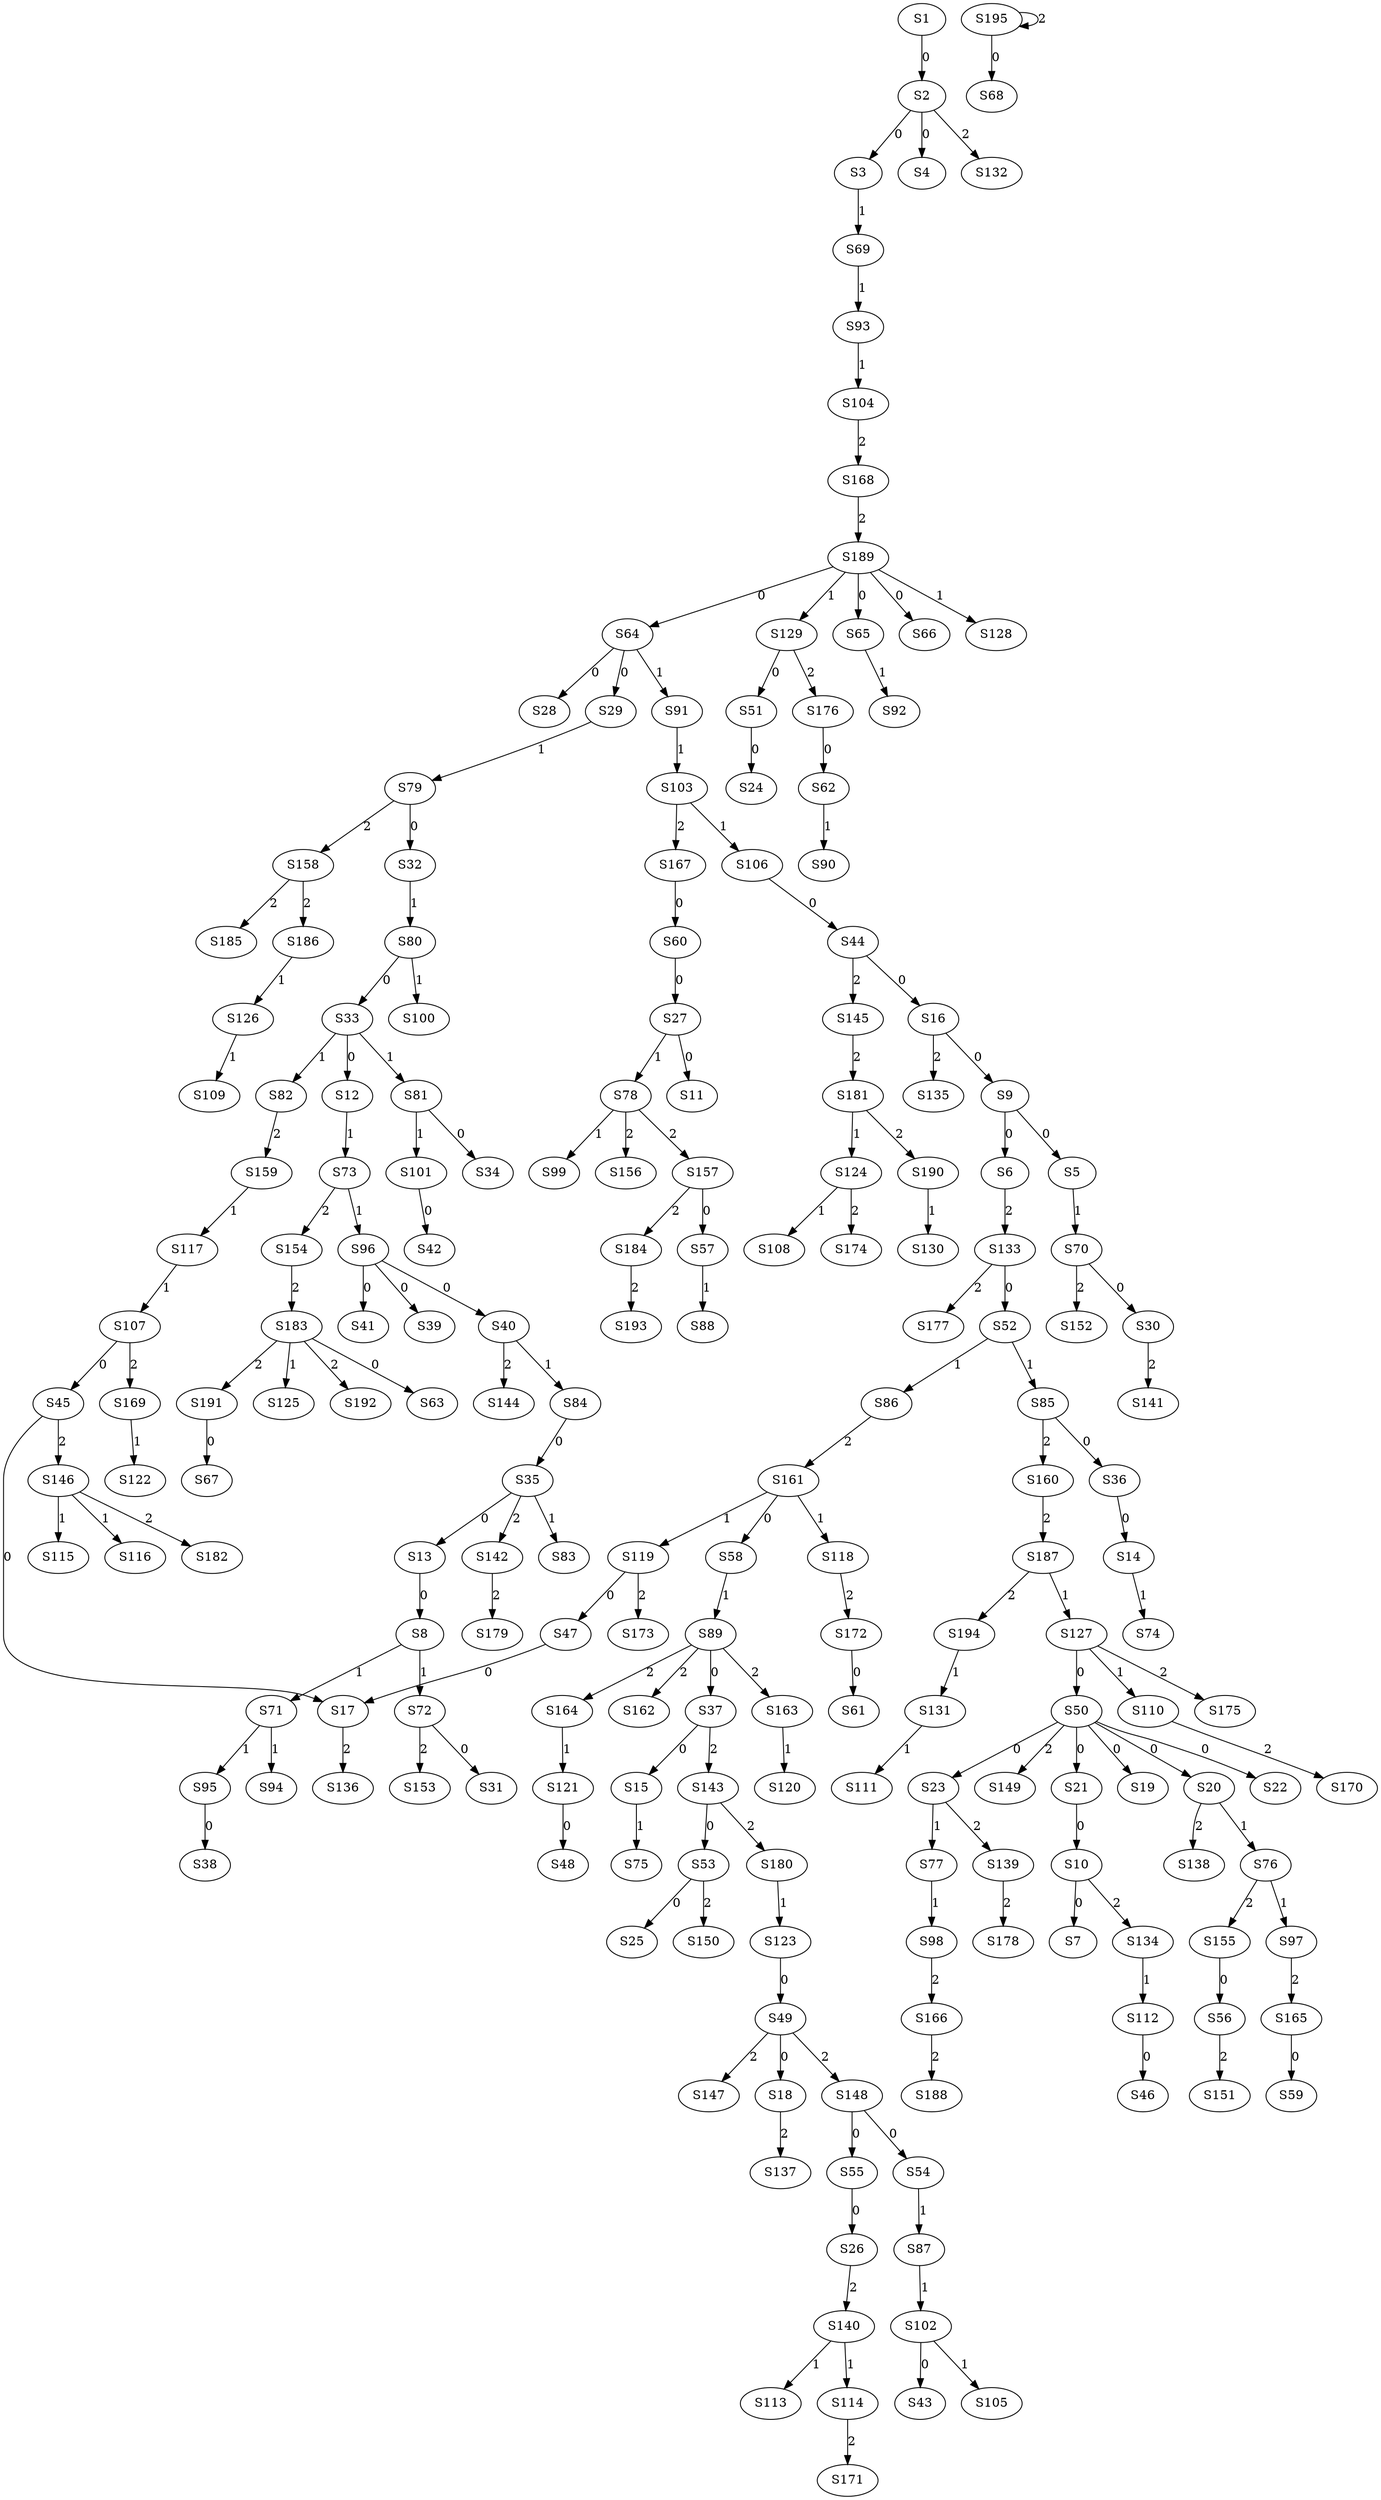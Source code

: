 strict digraph {
	S1 -> S2 [ label = 0 ];
	S2 -> S3 [ label = 0 ];
	S2 -> S4 [ label = 0 ];
	S9 -> S5 [ label = 0 ];
	S9 -> S6 [ label = 0 ];
	S10 -> S7 [ label = 0 ];
	S13 -> S8 [ label = 0 ];
	S16 -> S9 [ label = 0 ];
	S21 -> S10 [ label = 0 ];
	S27 -> S11 [ label = 0 ];
	S33 -> S12 [ label = 0 ];
	S35 -> S13 [ label = 0 ];
	S36 -> S14 [ label = 0 ];
	S37 -> S15 [ label = 0 ];
	S44 -> S16 [ label = 0 ];
	S45 -> S17 [ label = 0 ];
	S49 -> S18 [ label = 0 ];
	S50 -> S19 [ label = 0 ];
	S50 -> S20 [ label = 0 ];
	S50 -> S21 [ label = 0 ];
	S50 -> S22 [ label = 0 ];
	S50 -> S23 [ label = 0 ];
	S51 -> S24 [ label = 0 ];
	S53 -> S25 [ label = 0 ];
	S55 -> S26 [ label = 0 ];
	S60 -> S27 [ label = 0 ];
	S64 -> S28 [ label = 0 ];
	S64 -> S29 [ label = 0 ];
	S70 -> S30 [ label = 0 ];
	S72 -> S31 [ label = 0 ];
	S79 -> S32 [ label = 0 ];
	S80 -> S33 [ label = 0 ];
	S81 -> S34 [ label = 0 ];
	S84 -> S35 [ label = 0 ];
	S85 -> S36 [ label = 0 ];
	S89 -> S37 [ label = 0 ];
	S95 -> S38 [ label = 0 ];
	S96 -> S39 [ label = 0 ];
	S96 -> S40 [ label = 0 ];
	S96 -> S41 [ label = 0 ];
	S101 -> S42 [ label = 0 ];
	S102 -> S43 [ label = 0 ];
	S106 -> S44 [ label = 0 ];
	S107 -> S45 [ label = 0 ];
	S112 -> S46 [ label = 0 ];
	S119 -> S47 [ label = 0 ];
	S121 -> S48 [ label = 0 ];
	S123 -> S49 [ label = 0 ];
	S127 -> S50 [ label = 0 ];
	S129 -> S51 [ label = 0 ];
	S133 -> S52 [ label = 0 ];
	S143 -> S53 [ label = 0 ];
	S148 -> S54 [ label = 0 ];
	S148 -> S55 [ label = 0 ];
	S155 -> S56 [ label = 0 ];
	S157 -> S57 [ label = 0 ];
	S161 -> S58 [ label = 0 ];
	S165 -> S59 [ label = 0 ];
	S167 -> S60 [ label = 0 ];
	S172 -> S61 [ label = 0 ];
	S176 -> S62 [ label = 0 ];
	S183 -> S63 [ label = 0 ];
	S189 -> S64 [ label = 0 ];
	S189 -> S65 [ label = 0 ];
	S189 -> S66 [ label = 0 ];
	S191 -> S67 [ label = 0 ];
	S195 -> S68 [ label = 0 ];
	S3 -> S69 [ label = 1 ];
	S5 -> S70 [ label = 1 ];
	S8 -> S71 [ label = 1 ];
	S8 -> S72 [ label = 1 ];
	S12 -> S73 [ label = 1 ];
	S14 -> S74 [ label = 1 ];
	S15 -> S75 [ label = 1 ];
	S20 -> S76 [ label = 1 ];
	S23 -> S77 [ label = 1 ];
	S27 -> S78 [ label = 1 ];
	S29 -> S79 [ label = 1 ];
	S32 -> S80 [ label = 1 ];
	S33 -> S81 [ label = 1 ];
	S33 -> S82 [ label = 1 ];
	S35 -> S83 [ label = 1 ];
	S40 -> S84 [ label = 1 ];
	S52 -> S85 [ label = 1 ];
	S52 -> S86 [ label = 1 ];
	S54 -> S87 [ label = 1 ];
	S57 -> S88 [ label = 1 ];
	S58 -> S89 [ label = 1 ];
	S62 -> S90 [ label = 1 ];
	S64 -> S91 [ label = 1 ];
	S65 -> S92 [ label = 1 ];
	S69 -> S93 [ label = 1 ];
	S71 -> S94 [ label = 1 ];
	S71 -> S95 [ label = 1 ];
	S73 -> S96 [ label = 1 ];
	S76 -> S97 [ label = 1 ];
	S77 -> S98 [ label = 1 ];
	S78 -> S99 [ label = 1 ];
	S80 -> S100 [ label = 1 ];
	S81 -> S101 [ label = 1 ];
	S87 -> S102 [ label = 1 ];
	S91 -> S103 [ label = 1 ];
	S93 -> S104 [ label = 1 ];
	S102 -> S105 [ label = 1 ];
	S103 -> S106 [ label = 1 ];
	S117 -> S107 [ label = 1 ];
	S124 -> S108 [ label = 1 ];
	S126 -> S109 [ label = 1 ];
	S127 -> S110 [ label = 1 ];
	S131 -> S111 [ label = 1 ];
	S134 -> S112 [ label = 1 ];
	S140 -> S113 [ label = 1 ];
	S140 -> S114 [ label = 1 ];
	S146 -> S115 [ label = 1 ];
	S146 -> S116 [ label = 1 ];
	S159 -> S117 [ label = 1 ];
	S161 -> S118 [ label = 1 ];
	S161 -> S119 [ label = 1 ];
	S163 -> S120 [ label = 1 ];
	S164 -> S121 [ label = 1 ];
	S169 -> S122 [ label = 1 ];
	S180 -> S123 [ label = 1 ];
	S181 -> S124 [ label = 1 ];
	S183 -> S125 [ label = 1 ];
	S186 -> S126 [ label = 1 ];
	S187 -> S127 [ label = 1 ];
	S189 -> S128 [ label = 1 ];
	S189 -> S129 [ label = 1 ];
	S190 -> S130 [ label = 1 ];
	S194 -> S131 [ label = 1 ];
	S2 -> S132 [ label = 2 ];
	S6 -> S133 [ label = 2 ];
	S10 -> S134 [ label = 2 ];
	S16 -> S135 [ label = 2 ];
	S17 -> S136 [ label = 2 ];
	S18 -> S137 [ label = 2 ];
	S20 -> S138 [ label = 2 ];
	S23 -> S139 [ label = 2 ];
	S26 -> S140 [ label = 2 ];
	S30 -> S141 [ label = 2 ];
	S35 -> S142 [ label = 2 ];
	S37 -> S143 [ label = 2 ];
	S40 -> S144 [ label = 2 ];
	S44 -> S145 [ label = 2 ];
	S45 -> S146 [ label = 2 ];
	S49 -> S147 [ label = 2 ];
	S49 -> S148 [ label = 2 ];
	S50 -> S149 [ label = 2 ];
	S53 -> S150 [ label = 2 ];
	S56 -> S151 [ label = 2 ];
	S70 -> S152 [ label = 2 ];
	S72 -> S153 [ label = 2 ];
	S73 -> S154 [ label = 2 ];
	S76 -> S155 [ label = 2 ];
	S78 -> S156 [ label = 2 ];
	S78 -> S157 [ label = 2 ];
	S79 -> S158 [ label = 2 ];
	S82 -> S159 [ label = 2 ];
	S85 -> S160 [ label = 2 ];
	S86 -> S161 [ label = 2 ];
	S89 -> S162 [ label = 2 ];
	S89 -> S163 [ label = 2 ];
	S89 -> S164 [ label = 2 ];
	S97 -> S165 [ label = 2 ];
	S98 -> S166 [ label = 2 ];
	S103 -> S167 [ label = 2 ];
	S104 -> S168 [ label = 2 ];
	S107 -> S169 [ label = 2 ];
	S110 -> S170 [ label = 2 ];
	S114 -> S171 [ label = 2 ];
	S118 -> S172 [ label = 2 ];
	S119 -> S173 [ label = 2 ];
	S124 -> S174 [ label = 2 ];
	S127 -> S175 [ label = 2 ];
	S129 -> S176 [ label = 2 ];
	S133 -> S177 [ label = 2 ];
	S139 -> S178 [ label = 2 ];
	S142 -> S179 [ label = 2 ];
	S143 -> S180 [ label = 2 ];
	S145 -> S181 [ label = 2 ];
	S146 -> S182 [ label = 2 ];
	S154 -> S183 [ label = 2 ];
	S157 -> S184 [ label = 2 ];
	S158 -> S185 [ label = 2 ];
	S158 -> S186 [ label = 2 ];
	S160 -> S187 [ label = 2 ];
	S166 -> S188 [ label = 2 ];
	S168 -> S189 [ label = 2 ];
	S181 -> S190 [ label = 2 ];
	S183 -> S191 [ label = 2 ];
	S183 -> S192 [ label = 2 ];
	S184 -> S193 [ label = 2 ];
	S187 -> S194 [ label = 2 ];
	S195 -> S195 [ label = 2 ];
	S47 -> S17 [ label = 0 ];
}